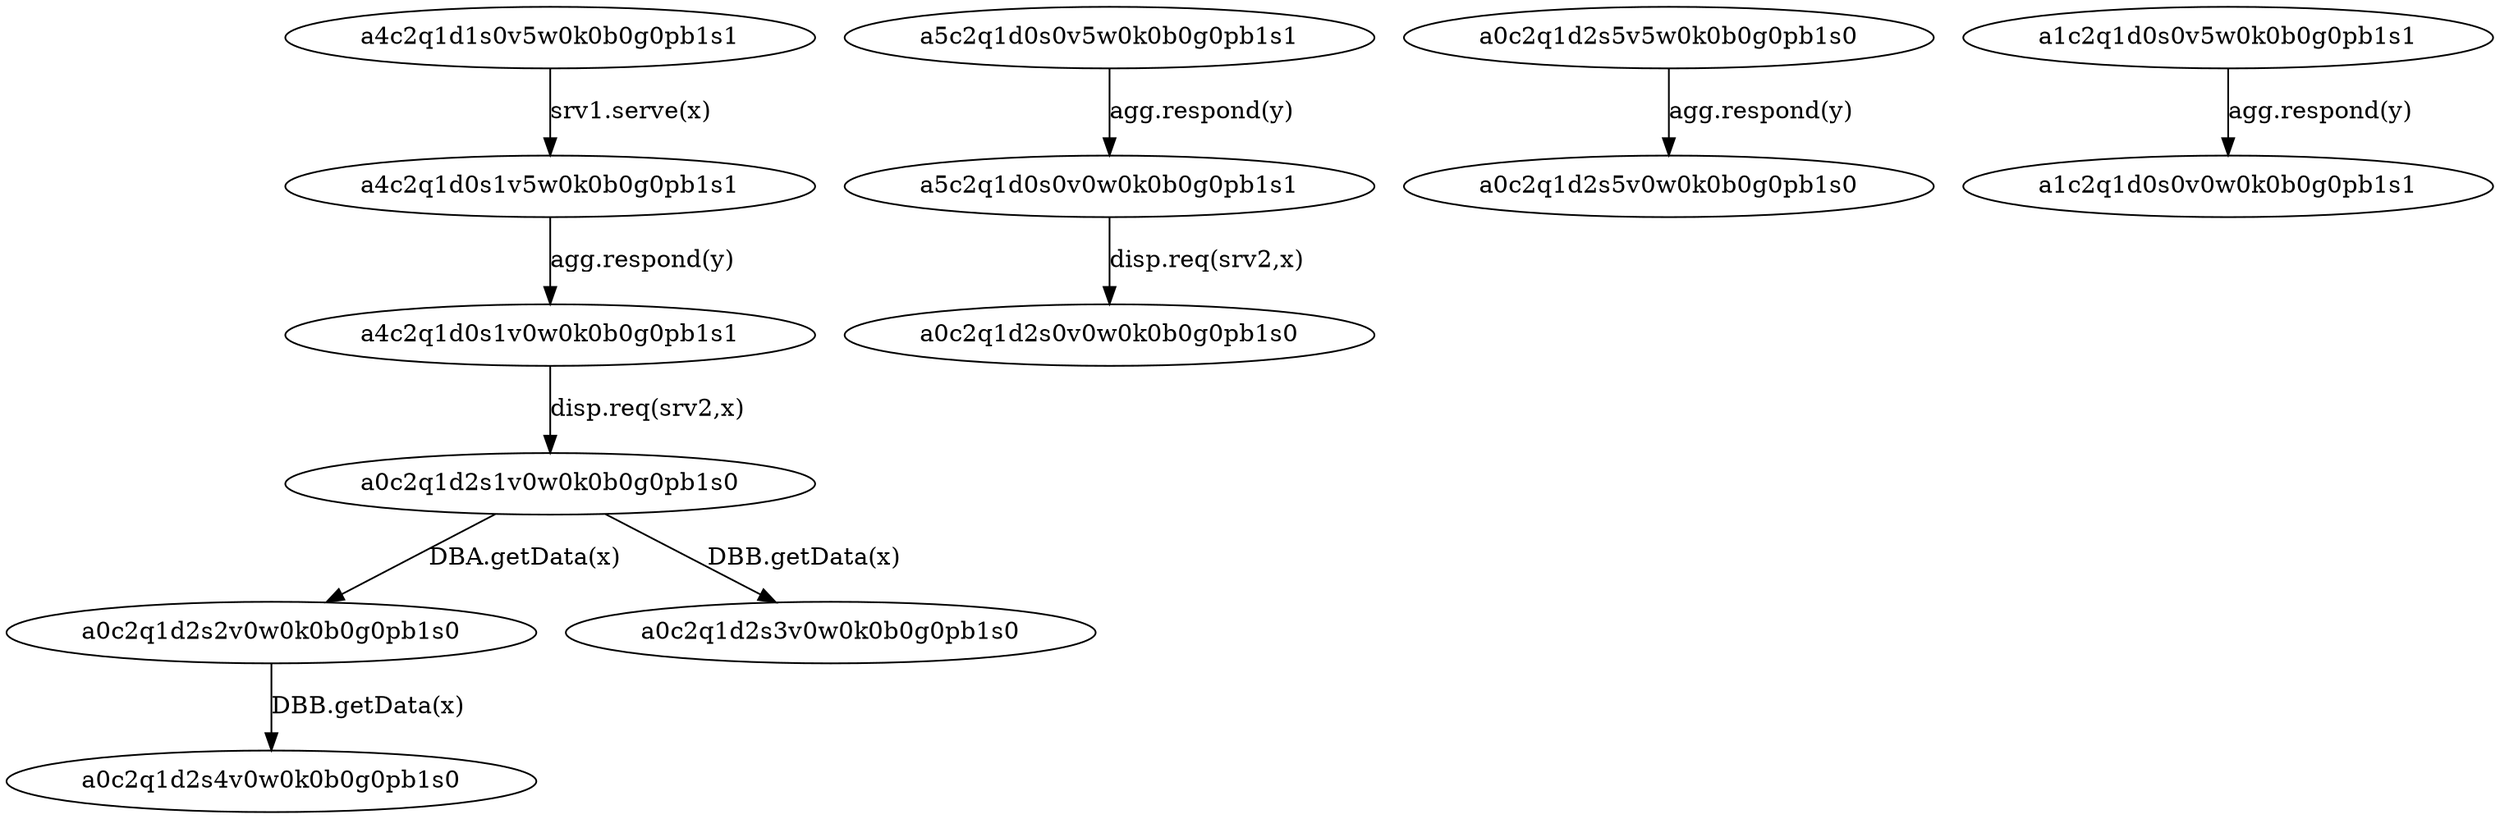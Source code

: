 digraph { 
a4c2q1d1s0v5w0k0b0g0pb1s1->a4c2q1d0s1v5w0k0b0g0pb1s1[label= "srv1.serve(x)"];
a0c2q1d2s1v0w0k0b0g0pb1s0->a0c2q1d2s2v0w0k0b0g0pb1s0[label= "DBA.getData(x)"];
a5c2q1d0s0v0w0k0b0g0pb1s1->a0c2q1d2s0v0w0k0b0g0pb1s0[label= "disp.req(srv2,x)"];
a4c2q1d0s1v5w0k0b0g0pb1s1->a4c2q1d0s1v0w0k0b0g0pb1s1[label= "agg.respond(y)"];
a0c2q1d2s2v0w0k0b0g0pb1s0->a0c2q1d2s4v0w0k0b0g0pb1s0[label= "DBB.getData(x)"];
a4c2q1d0s1v0w0k0b0g0pb1s1->a0c2q1d2s1v0w0k0b0g0pb1s0[label= "disp.req(srv2,x)"];
a0c2q1d2s5v5w0k0b0g0pb1s0->a0c2q1d2s5v0w0k0b0g0pb1s0[label= "agg.respond(y)"];
a1c2q1d0s0v5w0k0b0g0pb1s1->a1c2q1d0s0v0w0k0b0g0pb1s1[label= "agg.respond(y)"];
a0c2q1d2s1v0w0k0b0g0pb1s0->a0c2q1d2s3v0w0k0b0g0pb1s0[label= "DBB.getData(x)"];
a5c2q1d0s0v5w0k0b0g0pb1s1->a5c2q1d0s0v0w0k0b0g0pb1s1[label= "agg.respond(y)"];

}